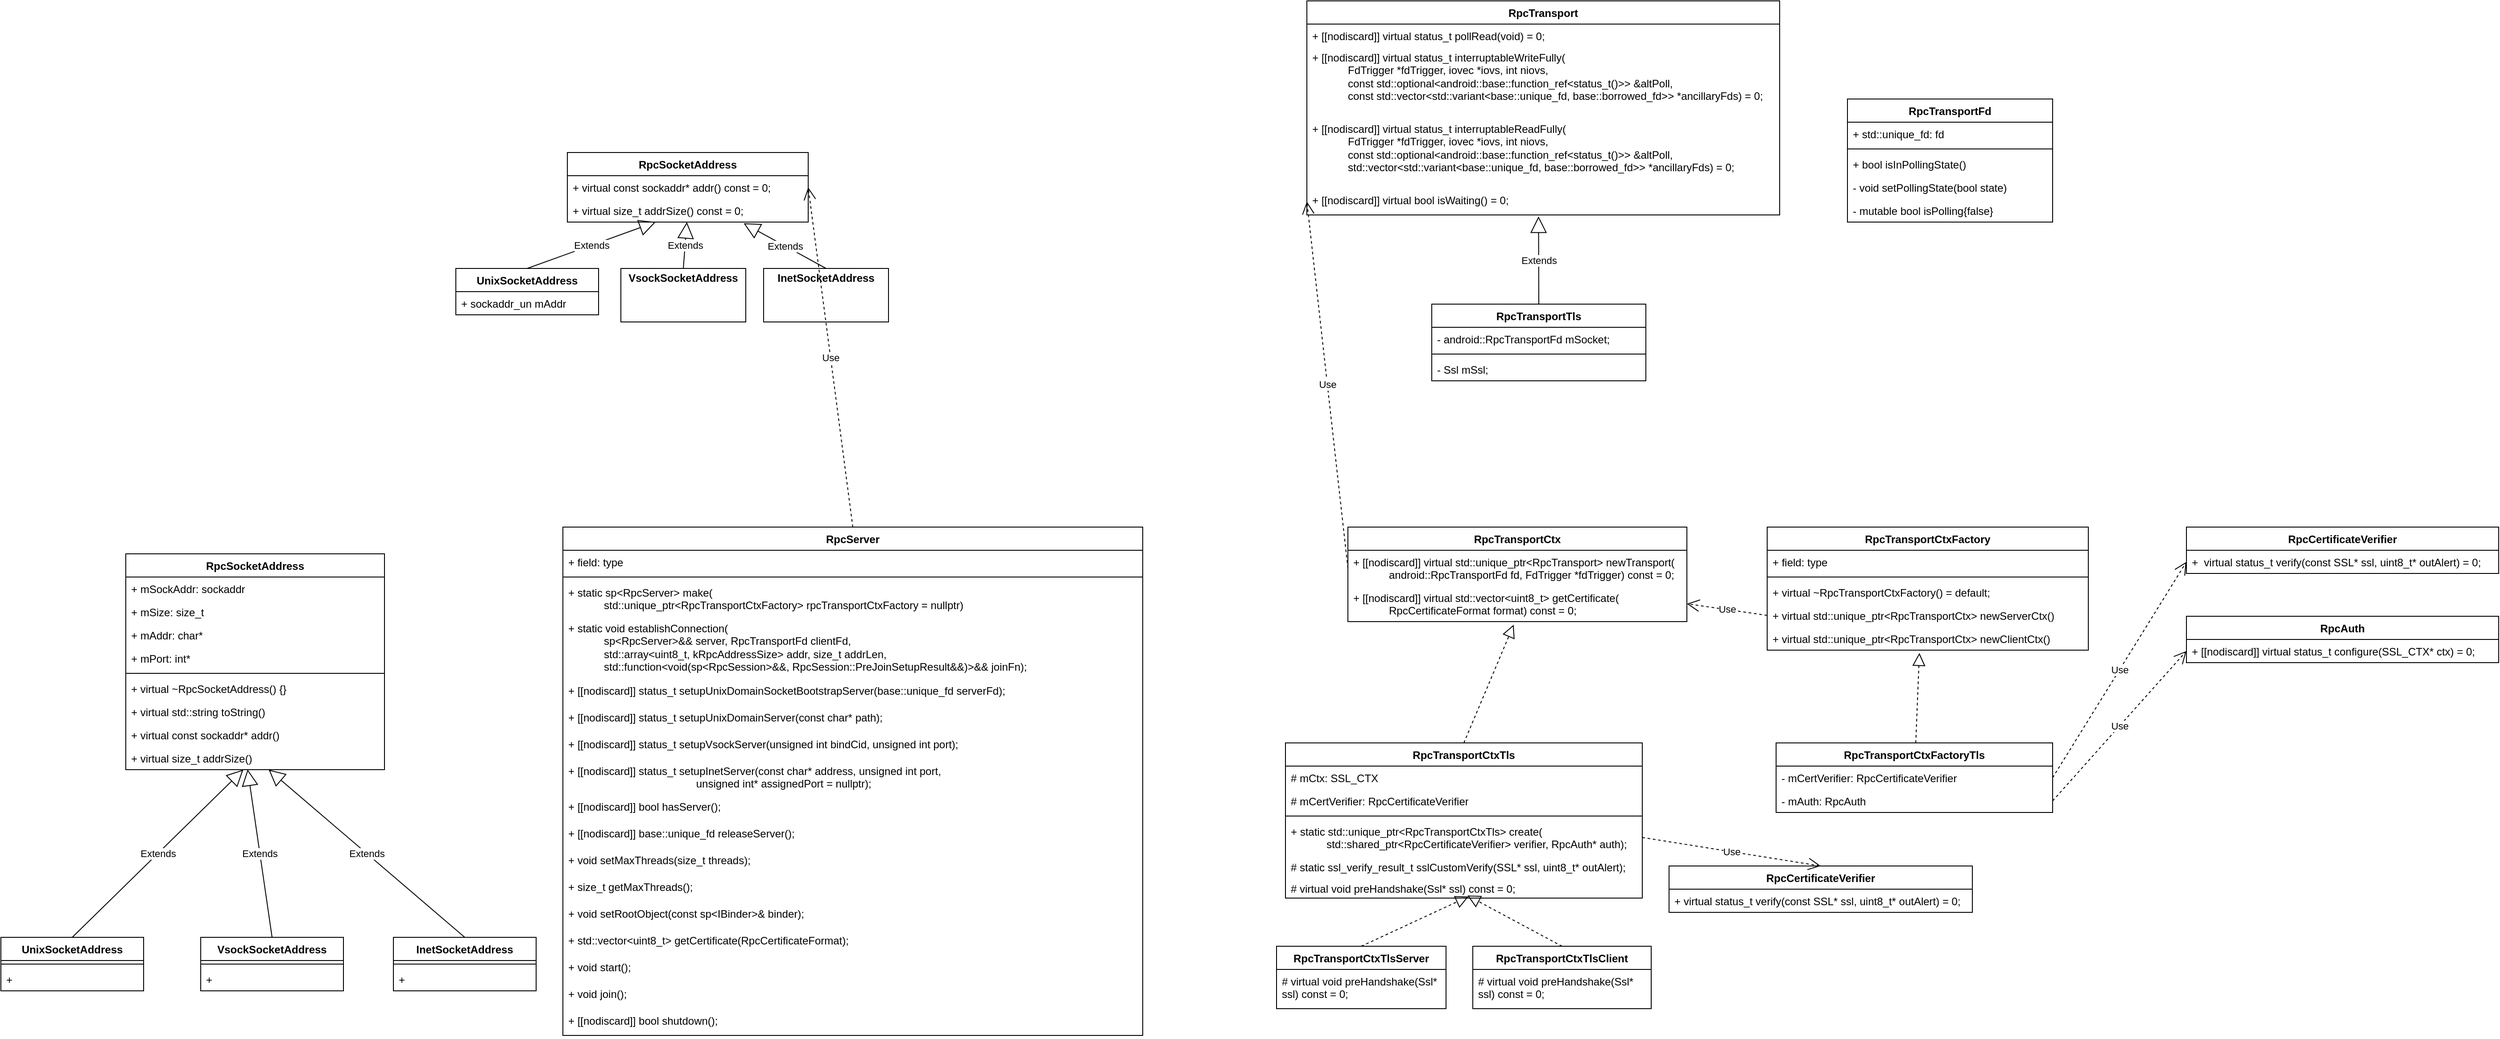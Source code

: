 <mxfile version="24.7.6">
  <diagram name="第 1 页" id="H_8We8UubYNgWz_qhoj8">
    <mxGraphModel dx="570" dy="1481" grid="1" gridSize="10" guides="1" tooltips="1" connect="1" arrows="1" fold="1" page="1" pageScale="1" pageWidth="827" pageHeight="1169" math="0" shadow="0">
      <root>
        <mxCell id="0" />
        <mxCell id="1" parent="0" />
        <mxCell id="p69GbGtiznkZSxi_15MH-1" value="&lt;b style=&quot;border-color: var(--border-color);&quot;&gt;RpcSocketAddress&lt;/b&gt;" style="swimlane;fontStyle=1;align=center;verticalAlign=top;childLayout=stackLayout;horizontal=1;startSize=26;horizontalStack=0;resizeParent=1;resizeParentMax=0;resizeLast=0;collapsible=1;marginBottom=0;whiteSpace=wrap;html=1;" parent="1" vertex="1">
          <mxGeometry x="330" y="120" width="290" height="242" as="geometry">
            <mxRectangle x="350" y="320" width="150" height="30" as="alternateBounds" />
          </mxGeometry>
        </mxCell>
        <mxCell id="p69GbGtiznkZSxi_15MH-27" value="&lt;div&gt;&lt;span style=&quot;background-color: initial;&quot;&gt;+ mSockAddr&lt;/span&gt;&lt;span style=&quot;background-color: initial;&quot;&gt;: sockaddr&lt;/span&gt;&lt;/div&gt;" style="text;strokeColor=none;fillColor=none;align=left;verticalAlign=top;spacingLeft=4;spacingRight=4;overflow=hidden;rotatable=0;points=[[0,0.5],[1,0.5]];portConstraint=eastwest;whiteSpace=wrap;html=1;" parent="p69GbGtiznkZSxi_15MH-1" vertex="1">
          <mxGeometry y="26" width="290" height="26" as="geometry" />
        </mxCell>
        <mxCell id="p69GbGtiznkZSxi_15MH-24" value="&lt;div&gt;&lt;span style=&quot;background-color: initial;&quot;&gt;+ mSize&lt;/span&gt;&lt;span style=&quot;background-color: initial;&quot;&gt;: size_t&lt;/span&gt;&lt;/div&gt;" style="text;strokeColor=none;fillColor=none;align=left;verticalAlign=top;spacingLeft=4;spacingRight=4;overflow=hidden;rotatable=0;points=[[0,0.5],[1,0.5]];portConstraint=eastwest;whiteSpace=wrap;html=1;" parent="p69GbGtiznkZSxi_15MH-1" vertex="1">
          <mxGeometry y="52" width="290" height="26" as="geometry" />
        </mxCell>
        <mxCell id="p69GbGtiznkZSxi_15MH-28" value="&lt;div&gt;&lt;span style=&quot;background-color: initial;&quot;&gt;+ mAddr&lt;/span&gt;&lt;span style=&quot;background-color: initial;&quot;&gt;: char*&lt;/span&gt;&lt;/div&gt;" style="text;strokeColor=none;fillColor=none;align=left;verticalAlign=top;spacingLeft=4;spacingRight=4;overflow=hidden;rotatable=0;points=[[0,0.5],[1,0.5]];portConstraint=eastwest;whiteSpace=wrap;html=1;" parent="p69GbGtiznkZSxi_15MH-1" vertex="1">
          <mxGeometry y="78" width="290" height="26" as="geometry" />
        </mxCell>
        <mxCell id="p69GbGtiznkZSxi_15MH-30" value="&lt;div&gt;&lt;span style=&quot;background-color: initial;&quot;&gt;+ mPort&lt;/span&gt;&lt;span style=&quot;background-color: initial;&quot;&gt;: int&lt;/span&gt;&lt;span style=&quot;background-color: initial;&quot;&gt;*&lt;/span&gt;&lt;/div&gt;" style="text;strokeColor=none;fillColor=none;align=left;verticalAlign=top;spacingLeft=4;spacingRight=4;overflow=hidden;rotatable=0;points=[[0,0.5],[1,0.5]];portConstraint=eastwest;whiteSpace=wrap;html=1;" parent="p69GbGtiznkZSxi_15MH-1" vertex="1">
          <mxGeometry y="104" width="290" height="26" as="geometry" />
        </mxCell>
        <mxCell id="p69GbGtiznkZSxi_15MH-3" value="" style="line;strokeWidth=1;fillColor=none;align=left;verticalAlign=middle;spacingTop=-1;spacingLeft=3;spacingRight=3;rotatable=0;labelPosition=right;points=[];portConstraint=eastwest;strokeColor=inherit;" parent="p69GbGtiznkZSxi_15MH-1" vertex="1">
          <mxGeometry y="130" width="290" height="8" as="geometry" />
        </mxCell>
        <mxCell id="p69GbGtiznkZSxi_15MH-4" value="+ virtual ~RpcSocketAddress() {}" style="text;strokeColor=none;fillColor=none;align=left;verticalAlign=top;spacingLeft=4;spacingRight=4;overflow=hidden;rotatable=0;points=[[0,0.5],[1,0.5]];portConstraint=eastwest;whiteSpace=wrap;html=1;" parent="p69GbGtiznkZSxi_15MH-1" vertex="1">
          <mxGeometry y="138" width="290" height="26" as="geometry" />
        </mxCell>
        <mxCell id="p69GbGtiznkZSxi_15MH-6" value="+&amp;nbsp;virtual std::string toString()" style="text;strokeColor=none;fillColor=none;align=left;verticalAlign=top;spacingLeft=4;spacingRight=4;overflow=hidden;rotatable=0;points=[[0,0.5],[1,0.5]];portConstraint=eastwest;whiteSpace=wrap;html=1;" parent="p69GbGtiznkZSxi_15MH-1" vertex="1">
          <mxGeometry y="164" width="290" height="26" as="geometry" />
        </mxCell>
        <mxCell id="p69GbGtiznkZSxi_15MH-7" value="+ virtual const sockaddr* addr()" style="text;strokeColor=none;fillColor=none;align=left;verticalAlign=top;spacingLeft=4;spacingRight=4;overflow=hidden;rotatable=0;points=[[0,0.5],[1,0.5]];portConstraint=eastwest;whiteSpace=wrap;html=1;" parent="p69GbGtiznkZSxi_15MH-1" vertex="1">
          <mxGeometry y="190" width="290" height="26" as="geometry" />
        </mxCell>
        <mxCell id="p69GbGtiznkZSxi_15MH-8" value="+ virtual size_t addrSize()" style="text;strokeColor=none;fillColor=none;align=left;verticalAlign=top;spacingLeft=4;spacingRight=4;overflow=hidden;rotatable=0;points=[[0,0.5],[1,0.5]];portConstraint=eastwest;whiteSpace=wrap;html=1;" parent="p69GbGtiznkZSxi_15MH-1" vertex="1">
          <mxGeometry y="216" width="290" height="26" as="geometry" />
        </mxCell>
        <mxCell id="p69GbGtiznkZSxi_15MH-9" value="UnixSocketAddress" style="swimlane;fontStyle=1;align=center;verticalAlign=top;childLayout=stackLayout;horizontal=1;startSize=26;horizontalStack=0;resizeParent=1;resizeParentMax=0;resizeLast=0;collapsible=1;marginBottom=0;whiteSpace=wrap;html=1;" parent="1" vertex="1">
          <mxGeometry x="190" y="550" width="160" height="60" as="geometry" />
        </mxCell>
        <mxCell id="p69GbGtiznkZSxi_15MH-11" value="" style="line;strokeWidth=1;fillColor=none;align=left;verticalAlign=middle;spacingTop=-1;spacingLeft=3;spacingRight=3;rotatable=0;labelPosition=right;points=[];portConstraint=eastwest;strokeColor=inherit;" parent="p69GbGtiznkZSxi_15MH-9" vertex="1">
          <mxGeometry y="26" width="160" height="8" as="geometry" />
        </mxCell>
        <mxCell id="p69GbGtiznkZSxi_15MH-12" value="+&amp;nbsp;" style="text;strokeColor=none;fillColor=none;align=left;verticalAlign=top;spacingLeft=4;spacingRight=4;overflow=hidden;rotatable=0;points=[[0,0.5],[1,0.5]];portConstraint=eastwest;whiteSpace=wrap;html=1;" parent="p69GbGtiznkZSxi_15MH-9" vertex="1">
          <mxGeometry y="34" width="160" height="26" as="geometry" />
        </mxCell>
        <mxCell id="p69GbGtiznkZSxi_15MH-13" value="Extends" style="endArrow=block;endSize=16;endFill=0;html=1;rounded=0;exitX=0.5;exitY=0;exitDx=0;exitDy=0;" parent="1" source="p69GbGtiznkZSxi_15MH-9" target="p69GbGtiznkZSxi_15MH-8" edge="1">
          <mxGeometry width="160" relative="1" as="geometry">
            <mxPoint x="430" y="500" as="sourcePoint" />
            <mxPoint x="420" y="400" as="targetPoint" />
          </mxGeometry>
        </mxCell>
        <mxCell id="p69GbGtiznkZSxi_15MH-14" value="VsockSocketAddress" style="swimlane;fontStyle=1;align=center;verticalAlign=top;childLayout=stackLayout;horizontal=1;startSize=26;horizontalStack=0;resizeParent=1;resizeParentMax=0;resizeLast=0;collapsible=1;marginBottom=0;whiteSpace=wrap;html=1;" parent="1" vertex="1">
          <mxGeometry x="414" y="550" width="160" height="60" as="geometry" />
        </mxCell>
        <mxCell id="p69GbGtiznkZSxi_15MH-15" value="" style="line;strokeWidth=1;fillColor=none;align=left;verticalAlign=middle;spacingTop=-1;spacingLeft=3;spacingRight=3;rotatable=0;labelPosition=right;points=[];portConstraint=eastwest;strokeColor=inherit;" parent="p69GbGtiznkZSxi_15MH-14" vertex="1">
          <mxGeometry y="26" width="160" height="8" as="geometry" />
        </mxCell>
        <mxCell id="p69GbGtiznkZSxi_15MH-16" value="+&amp;nbsp;" style="text;strokeColor=none;fillColor=none;align=left;verticalAlign=top;spacingLeft=4;spacingRight=4;overflow=hidden;rotatable=0;points=[[0,0.5],[1,0.5]];portConstraint=eastwest;whiteSpace=wrap;html=1;" parent="p69GbGtiznkZSxi_15MH-14" vertex="1">
          <mxGeometry y="34" width="160" height="26" as="geometry" />
        </mxCell>
        <mxCell id="p69GbGtiznkZSxi_15MH-17" value="&lt;div&gt;InetSocketAddress&lt;/div&gt;" style="swimlane;fontStyle=1;align=center;verticalAlign=top;childLayout=stackLayout;horizontal=1;startSize=26;horizontalStack=0;resizeParent=1;resizeParentMax=0;resizeLast=0;collapsible=1;marginBottom=0;whiteSpace=wrap;html=1;" parent="1" vertex="1">
          <mxGeometry x="630" y="550" width="160" height="60" as="geometry" />
        </mxCell>
        <mxCell id="p69GbGtiznkZSxi_15MH-18" value="" style="line;strokeWidth=1;fillColor=none;align=left;verticalAlign=middle;spacingTop=-1;spacingLeft=3;spacingRight=3;rotatable=0;labelPosition=right;points=[];portConstraint=eastwest;strokeColor=inherit;" parent="p69GbGtiznkZSxi_15MH-17" vertex="1">
          <mxGeometry y="26" width="160" height="8" as="geometry" />
        </mxCell>
        <mxCell id="p69GbGtiznkZSxi_15MH-19" value="+&amp;nbsp;" style="text;strokeColor=none;fillColor=none;align=left;verticalAlign=top;spacingLeft=4;spacingRight=4;overflow=hidden;rotatable=0;points=[[0,0.5],[1,0.5]];portConstraint=eastwest;whiteSpace=wrap;html=1;" parent="p69GbGtiznkZSxi_15MH-17" vertex="1">
          <mxGeometry y="34" width="160" height="26" as="geometry" />
        </mxCell>
        <mxCell id="p69GbGtiznkZSxi_15MH-20" value="Extends" style="endArrow=block;endSize=16;endFill=0;html=1;rounded=0;exitX=0.5;exitY=0;exitDx=0;exitDy=0;" parent="1" source="p69GbGtiznkZSxi_15MH-17" target="p69GbGtiznkZSxi_15MH-8" edge="1">
          <mxGeometry width="160" relative="1" as="geometry">
            <mxPoint x="280" y="560" as="sourcePoint" />
            <mxPoint x="490" y="430" as="targetPoint" />
          </mxGeometry>
        </mxCell>
        <mxCell id="p69GbGtiznkZSxi_15MH-21" value="Extends" style="endArrow=block;endSize=16;endFill=0;html=1;rounded=0;exitX=0.5;exitY=0;exitDx=0;exitDy=0;entryX=0.471;entryY=0.991;entryDx=0;entryDy=0;entryPerimeter=0;" parent="1" source="p69GbGtiznkZSxi_15MH-14" target="p69GbGtiznkZSxi_15MH-8" edge="1">
          <mxGeometry width="160" relative="1" as="geometry">
            <mxPoint x="290" y="570" as="sourcePoint" />
            <mxPoint x="480" y="450" as="targetPoint" />
          </mxGeometry>
        </mxCell>
        <mxCell id="p69GbGtiznkZSxi_15MH-32" value="RpcServer" style="swimlane;fontStyle=1;align=center;verticalAlign=top;childLayout=stackLayout;horizontal=1;startSize=26;horizontalStack=0;resizeParent=1;resizeParentMax=0;resizeLast=0;collapsible=1;marginBottom=0;whiteSpace=wrap;html=1;" parent="1" vertex="1">
          <mxGeometry x="820" y="90" width="650" height="570" as="geometry" />
        </mxCell>
        <mxCell id="p69GbGtiznkZSxi_15MH-33" value="+ field: type" style="text;strokeColor=none;fillColor=none;align=left;verticalAlign=top;spacingLeft=4;spacingRight=4;overflow=hidden;rotatable=0;points=[[0,0.5],[1,0.5]];portConstraint=eastwest;whiteSpace=wrap;html=1;" parent="p69GbGtiznkZSxi_15MH-32" vertex="1">
          <mxGeometry y="26" width="650" height="26" as="geometry" />
        </mxCell>
        <mxCell id="p69GbGtiznkZSxi_15MH-34" value="" style="line;strokeWidth=1;fillColor=none;align=left;verticalAlign=middle;spacingTop=-1;spacingLeft=3;spacingRight=3;rotatable=0;labelPosition=right;points=[];portConstraint=eastwest;strokeColor=inherit;" parent="p69GbGtiznkZSxi_15MH-32" vertex="1">
          <mxGeometry y="52" width="650" height="8" as="geometry" />
        </mxCell>
        <mxCell id="p69GbGtiznkZSxi_15MH-35" value="+&amp;nbsp;&lt;span style=&quot;background-color: initial;&quot;&gt;static sp&amp;lt;RpcServer&amp;gt; make(&lt;/span&gt;&lt;div&gt;&amp;nbsp; &amp;nbsp; &amp;nbsp; &amp;nbsp; &amp;nbsp; &amp;nbsp; std::unique_ptr&amp;lt;RpcTransportCtxFactory&amp;gt; rpcTransportCtxFactory = nullptr)&lt;/div&gt;" style="text;strokeColor=none;fillColor=none;align=left;verticalAlign=top;spacingLeft=4;spacingRight=4;overflow=hidden;rotatable=0;points=[[0,0.5],[1,0.5]];portConstraint=eastwest;whiteSpace=wrap;html=1;" parent="p69GbGtiznkZSxi_15MH-32" vertex="1">
          <mxGeometry y="60" width="650" height="40" as="geometry" />
        </mxCell>
        <mxCell id="p69GbGtiznkZSxi_15MH-36" value="+&amp;nbsp;&lt;span style=&quot;background-color: initial;&quot;&gt;static void establishConnection(&lt;/span&gt;&lt;div&gt;&amp;nbsp; &amp;nbsp; &amp;nbsp; &amp;nbsp; &amp;nbsp; &amp;nbsp; sp&amp;lt;RpcServer&amp;gt;&amp;amp;&amp;amp; server, RpcTransportFd clientFd,&lt;/div&gt;&lt;div&gt;&amp;nbsp; &amp;nbsp; &amp;nbsp; &amp;nbsp; &amp;nbsp; &amp;nbsp; std::array&amp;lt;uint8_t, kRpcAddressSize&amp;gt; addr, size_t addrLen,&lt;/div&gt;&lt;div&gt;&amp;nbsp; &amp;nbsp; &amp;nbsp; &amp;nbsp; &amp;nbsp; &amp;nbsp; std::function&amp;lt;void(sp&amp;lt;RpcSession&amp;gt;&amp;amp;&amp;amp;, RpcSession::PreJoinSetupResult&amp;amp;&amp;amp;)&amp;gt;&amp;amp;&amp;amp; joinFn);&lt;/div&gt;" style="text;strokeColor=none;fillColor=none;align=left;verticalAlign=top;spacingLeft=4;spacingRight=4;overflow=hidden;rotatable=0;points=[[0,0.5],[1,0.5]];portConstraint=eastwest;whiteSpace=wrap;html=1;" parent="p69GbGtiznkZSxi_15MH-32" vertex="1">
          <mxGeometry y="100" width="650" height="70" as="geometry" />
        </mxCell>
        <mxCell id="DIT8Or7SR0M83sle03Dc-7" value="+&amp;nbsp;[[nodiscard]] status_t setupUnixDomainSocketBootstrapServer(base::unique_fd serverFd);" style="text;strokeColor=none;fillColor=none;align=left;verticalAlign=top;spacingLeft=4;spacingRight=4;overflow=hidden;rotatable=0;points=[[0,0.5],[1,0.5]];portConstraint=eastwest;whiteSpace=wrap;html=1;" parent="p69GbGtiznkZSxi_15MH-32" vertex="1">
          <mxGeometry y="170" width="650" height="30" as="geometry" />
        </mxCell>
        <mxCell id="DIT8Or7SR0M83sle03Dc-8" value="+&amp;nbsp;[[nodiscard]] status_t setupUnixDomainServer(const char* path);" style="text;strokeColor=none;fillColor=none;align=left;verticalAlign=top;spacingLeft=4;spacingRight=4;overflow=hidden;rotatable=0;points=[[0,0.5],[1,0.5]];portConstraint=eastwest;whiteSpace=wrap;html=1;" parent="p69GbGtiznkZSxi_15MH-32" vertex="1">
          <mxGeometry y="200" width="650" height="30" as="geometry" />
        </mxCell>
        <mxCell id="DIT8Or7SR0M83sle03Dc-9" value="+&amp;nbsp;[[nodiscard]] status_t setupVsockServer(unsigned int bindCid, unsigned int port);" style="text;strokeColor=none;fillColor=none;align=left;verticalAlign=top;spacingLeft=4;spacingRight=4;overflow=hidden;rotatable=0;points=[[0,0.5],[1,0.5]];portConstraint=eastwest;whiteSpace=wrap;html=1;" parent="p69GbGtiznkZSxi_15MH-32" vertex="1">
          <mxGeometry y="230" width="650" height="30" as="geometry" />
        </mxCell>
        <mxCell id="DIT8Or7SR0M83sle03Dc-10" value="+&amp;nbsp;&lt;span style=&quot;background-color: initial;&quot;&gt;[[nodiscard]] status_t setupInetServer(const char* address, unsigned int port,&lt;/span&gt;&lt;div&gt;&amp;nbsp; &amp;nbsp; &amp;nbsp; &amp;nbsp; &amp;nbsp; &amp;nbsp; &amp;nbsp; &amp;nbsp; &amp;nbsp; &amp;nbsp; &amp;nbsp; &amp;nbsp; &amp;nbsp; &amp;nbsp; &amp;nbsp; &amp;nbsp; &amp;nbsp; &amp;nbsp; &amp;nbsp; &amp;nbsp; &amp;nbsp; &amp;nbsp;unsigned int* assignedPort = nullptr);&lt;/div&gt;" style="text;strokeColor=none;fillColor=none;align=left;verticalAlign=top;spacingLeft=4;spacingRight=4;overflow=hidden;rotatable=0;points=[[0,0.5],[1,0.5]];portConstraint=eastwest;whiteSpace=wrap;html=1;" parent="p69GbGtiznkZSxi_15MH-32" vertex="1">
          <mxGeometry y="260" width="650" height="40" as="geometry" />
        </mxCell>
        <mxCell id="DIT8Or7SR0M83sle03Dc-11" value="+&amp;nbsp;[[nodiscard]] bool hasServer();" style="text;strokeColor=none;fillColor=none;align=left;verticalAlign=top;spacingLeft=4;spacingRight=4;overflow=hidden;rotatable=0;points=[[0,0.5],[1,0.5]];portConstraint=eastwest;whiteSpace=wrap;html=1;" parent="p69GbGtiznkZSxi_15MH-32" vertex="1">
          <mxGeometry y="300" width="650" height="30" as="geometry" />
        </mxCell>
        <mxCell id="DIT8Or7SR0M83sle03Dc-12" value="+&amp;nbsp;[[nodiscard]] base::unique_fd releaseServer();" style="text;strokeColor=none;fillColor=none;align=left;verticalAlign=top;spacingLeft=4;spacingRight=4;overflow=hidden;rotatable=0;points=[[0,0.5],[1,0.5]];portConstraint=eastwest;whiteSpace=wrap;html=1;" parent="p69GbGtiznkZSxi_15MH-32" vertex="1">
          <mxGeometry y="330" width="650" height="30" as="geometry" />
        </mxCell>
        <mxCell id="DIT8Or7SR0M83sle03Dc-13" value="+&amp;nbsp;void setMaxThreads(size_t threads);" style="text;strokeColor=none;fillColor=none;align=left;verticalAlign=top;spacingLeft=4;spacingRight=4;overflow=hidden;rotatable=0;points=[[0,0.5],[1,0.5]];portConstraint=eastwest;whiteSpace=wrap;html=1;" parent="p69GbGtiznkZSxi_15MH-32" vertex="1">
          <mxGeometry y="360" width="650" height="30" as="geometry" />
        </mxCell>
        <mxCell id="DIT8Or7SR0M83sle03Dc-14" value="+&amp;nbsp;size_t getMaxThreads();" style="text;strokeColor=none;fillColor=none;align=left;verticalAlign=top;spacingLeft=4;spacingRight=4;overflow=hidden;rotatable=0;points=[[0,0.5],[1,0.5]];portConstraint=eastwest;whiteSpace=wrap;html=1;" parent="p69GbGtiznkZSxi_15MH-32" vertex="1">
          <mxGeometry y="390" width="650" height="30" as="geometry" />
        </mxCell>
        <mxCell id="DIT8Or7SR0M83sle03Dc-15" value="+&amp;nbsp;void setRootObject(const sp&amp;lt;IBinder&amp;gt;&amp;amp; binder);" style="text;strokeColor=none;fillColor=none;align=left;verticalAlign=top;spacingLeft=4;spacingRight=4;overflow=hidden;rotatable=0;points=[[0,0.5],[1,0.5]];portConstraint=eastwest;whiteSpace=wrap;html=1;" parent="p69GbGtiznkZSxi_15MH-32" vertex="1">
          <mxGeometry y="420" width="650" height="30" as="geometry" />
        </mxCell>
        <mxCell id="DIT8Or7SR0M83sle03Dc-16" value="+&amp;nbsp;std::vector&amp;lt;uint8_t&amp;gt; getCertificate(RpcCertificateFormat);" style="text;strokeColor=none;fillColor=none;align=left;verticalAlign=top;spacingLeft=4;spacingRight=4;overflow=hidden;rotatable=0;points=[[0,0.5],[1,0.5]];portConstraint=eastwest;whiteSpace=wrap;html=1;" parent="p69GbGtiznkZSxi_15MH-32" vertex="1">
          <mxGeometry y="450" width="650" height="30" as="geometry" />
        </mxCell>
        <mxCell id="DIT8Or7SR0M83sle03Dc-17" value="+&amp;nbsp;void start();" style="text;strokeColor=none;fillColor=none;align=left;verticalAlign=top;spacingLeft=4;spacingRight=4;overflow=hidden;rotatable=0;points=[[0,0.5],[1,0.5]];portConstraint=eastwest;whiteSpace=wrap;html=1;" parent="p69GbGtiznkZSxi_15MH-32" vertex="1">
          <mxGeometry y="480" width="650" height="30" as="geometry" />
        </mxCell>
        <mxCell id="DIT8Or7SR0M83sle03Dc-18" value="+&amp;nbsp;void join();" style="text;strokeColor=none;fillColor=none;align=left;verticalAlign=top;spacingLeft=4;spacingRight=4;overflow=hidden;rotatable=0;points=[[0,0.5],[1,0.5]];portConstraint=eastwest;whiteSpace=wrap;html=1;" parent="p69GbGtiznkZSxi_15MH-32" vertex="1">
          <mxGeometry y="510" width="650" height="30" as="geometry" />
        </mxCell>
        <mxCell id="DIT8Or7SR0M83sle03Dc-19" value="+&amp;nbsp;[[nodiscard]] bool shutdown();" style="text;strokeColor=none;fillColor=none;align=left;verticalAlign=top;spacingLeft=4;spacingRight=4;overflow=hidden;rotatable=0;points=[[0,0.5],[1,0.5]];portConstraint=eastwest;whiteSpace=wrap;html=1;" parent="p69GbGtiznkZSxi_15MH-32" vertex="1">
          <mxGeometry y="540" width="650" height="30" as="geometry" />
        </mxCell>
        <mxCell id="DIT8Or7SR0M83sle03Dc-1" value="RpcTransportCtxFactory" style="swimlane;fontStyle=1;align=center;verticalAlign=top;childLayout=stackLayout;horizontal=1;startSize=26;horizontalStack=0;resizeParent=1;resizeParentMax=0;resizeLast=0;collapsible=1;marginBottom=0;whiteSpace=wrap;html=1;" parent="1" vertex="1">
          <mxGeometry x="2170" y="90" width="360" height="138" as="geometry" />
        </mxCell>
        <mxCell id="DIT8Or7SR0M83sle03Dc-2" value="+ field: type" style="text;strokeColor=none;fillColor=none;align=left;verticalAlign=top;spacingLeft=4;spacingRight=4;overflow=hidden;rotatable=0;points=[[0,0.5],[1,0.5]];portConstraint=eastwest;whiteSpace=wrap;html=1;" parent="DIT8Or7SR0M83sle03Dc-1" vertex="1">
          <mxGeometry y="26" width="360" height="26" as="geometry" />
        </mxCell>
        <mxCell id="DIT8Or7SR0M83sle03Dc-3" value="" style="line;strokeWidth=1;fillColor=none;align=left;verticalAlign=middle;spacingTop=-1;spacingLeft=3;spacingRight=3;rotatable=0;labelPosition=right;points=[];portConstraint=eastwest;strokeColor=inherit;" parent="DIT8Or7SR0M83sle03Dc-1" vertex="1">
          <mxGeometry y="52" width="360" height="8" as="geometry" />
        </mxCell>
        <mxCell id="DIT8Or7SR0M83sle03Dc-4" value="+ virtual ~RpcTransportCtxFactory() = default;" style="text;strokeColor=none;fillColor=none;align=left;verticalAlign=top;spacingLeft=4;spacingRight=4;overflow=hidden;rotatable=0;points=[[0,0.5],[1,0.5]];portConstraint=eastwest;whiteSpace=wrap;html=1;" parent="DIT8Or7SR0M83sle03Dc-1" vertex="1">
          <mxGeometry y="60" width="360" height="26" as="geometry" />
        </mxCell>
        <mxCell id="DIT8Or7SR0M83sle03Dc-5" value="+ virtual std::unique_ptr&amp;lt;RpcTransportCtx&amp;gt; newServerCtx()" style="text;strokeColor=none;fillColor=none;align=left;verticalAlign=top;spacingLeft=4;spacingRight=4;overflow=hidden;rotatable=0;points=[[0,0.5],[1,0.5]];portConstraint=eastwest;whiteSpace=wrap;html=1;" parent="DIT8Or7SR0M83sle03Dc-1" vertex="1">
          <mxGeometry y="86" width="360" height="26" as="geometry" />
        </mxCell>
        <mxCell id="DIT8Or7SR0M83sle03Dc-6" value="+ virtual std::unique_ptr&amp;lt;RpcTransportCtx&amp;gt; newClientCtx()" style="text;strokeColor=none;fillColor=none;align=left;verticalAlign=top;spacingLeft=4;spacingRight=4;overflow=hidden;rotatable=0;points=[[0,0.5],[1,0.5]];portConstraint=eastwest;whiteSpace=wrap;html=1;" parent="DIT8Or7SR0M83sle03Dc-1" vertex="1">
          <mxGeometry y="112" width="360" height="26" as="geometry" />
        </mxCell>
        <mxCell id="Xz2xReRFm8YaMoCnnHiE-1" value="RpcTransportCtxFactoryTls" style="swimlane;fontStyle=1;align=center;verticalAlign=top;childLayout=stackLayout;horizontal=1;startSize=26;horizontalStack=0;resizeParent=1;resizeParentMax=0;resizeLast=0;collapsible=1;marginBottom=0;whiteSpace=wrap;html=1;" vertex="1" parent="1">
          <mxGeometry x="2180" y="332" width="310" height="78" as="geometry" />
        </mxCell>
        <mxCell id="Xz2xReRFm8YaMoCnnHiE-2" value="- mCertVerifier:&amp;nbsp;RpcCertificateVerifier" style="text;strokeColor=none;fillColor=none;align=left;verticalAlign=top;spacingLeft=4;spacingRight=4;overflow=hidden;rotatable=0;points=[[0,0.5],[1,0.5]];portConstraint=eastwest;whiteSpace=wrap;html=1;" vertex="1" parent="Xz2xReRFm8YaMoCnnHiE-1">
          <mxGeometry y="26" width="310" height="26" as="geometry" />
        </mxCell>
        <mxCell id="Xz2xReRFm8YaMoCnnHiE-13" value="- mAuth:&amp;nbsp;RpcAuth" style="text;strokeColor=none;fillColor=none;align=left;verticalAlign=top;spacingLeft=4;spacingRight=4;overflow=hidden;rotatable=0;points=[[0,0.5],[1,0.5]];portConstraint=eastwest;whiteSpace=wrap;html=1;" vertex="1" parent="Xz2xReRFm8YaMoCnnHiE-1">
          <mxGeometry y="52" width="310" height="26" as="geometry" />
        </mxCell>
        <mxCell id="Xz2xReRFm8YaMoCnnHiE-5" value="" style="endArrow=block;dashed=1;endFill=0;endSize=12;html=1;rounded=0;entryX=0.474;entryY=1.121;entryDx=0;entryDy=0;entryPerimeter=0;" edge="1" parent="1" source="Xz2xReRFm8YaMoCnnHiE-1" target="DIT8Or7SR0M83sle03Dc-6">
          <mxGeometry width="160" relative="1" as="geometry">
            <mxPoint x="2320" y="340" as="sourcePoint" />
            <mxPoint x="2390" y="250" as="targetPoint" />
          </mxGeometry>
        </mxCell>
        <mxCell id="Xz2xReRFm8YaMoCnnHiE-6" value="RpcCertificateVerifier" style="swimlane;fontStyle=1;align=center;verticalAlign=top;childLayout=stackLayout;horizontal=1;startSize=26;horizontalStack=0;resizeParent=1;resizeParentMax=0;resizeLast=0;collapsible=1;marginBottom=0;whiteSpace=wrap;html=1;" vertex="1" parent="1">
          <mxGeometry x="2640" y="90" width="350" height="52" as="geometry" />
        </mxCell>
        <mxCell id="Xz2xReRFm8YaMoCnnHiE-9" value="+ &amp;nbsp;virtual status_t verify(const SSL* ssl, uint8_t* outAlert) = 0;" style="text;strokeColor=none;fillColor=none;align=left;verticalAlign=top;spacingLeft=4;spacingRight=4;overflow=hidden;rotatable=0;points=[[0,0.5],[1,0.5]];portConstraint=eastwest;whiteSpace=wrap;html=1;" vertex="1" parent="Xz2xReRFm8YaMoCnnHiE-6">
          <mxGeometry y="26" width="350" height="26" as="geometry" />
        </mxCell>
        <mxCell id="Xz2xReRFm8YaMoCnnHiE-10" value="RpcAuth" style="swimlane;fontStyle=1;align=center;verticalAlign=top;childLayout=stackLayout;horizontal=1;startSize=26;horizontalStack=0;resizeParent=1;resizeParentMax=0;resizeLast=0;collapsible=1;marginBottom=0;whiteSpace=wrap;html=1;" vertex="1" parent="1">
          <mxGeometry x="2640" y="190" width="350" height="52" as="geometry" />
        </mxCell>
        <mxCell id="Xz2xReRFm8YaMoCnnHiE-11" value="+ [[nodiscard]] virtual status_t configure(SSL_CTX* ctx) = 0;" style="text;strokeColor=none;fillColor=none;align=left;verticalAlign=top;spacingLeft=4;spacingRight=4;overflow=hidden;rotatable=0;points=[[0,0.5],[1,0.5]];portConstraint=eastwest;whiteSpace=wrap;html=1;" vertex="1" parent="Xz2xReRFm8YaMoCnnHiE-10">
          <mxGeometry y="26" width="350" height="26" as="geometry" />
        </mxCell>
        <mxCell id="Xz2xReRFm8YaMoCnnHiE-18" value="Use" style="endArrow=open;endSize=12;dashed=1;html=1;rounded=0;exitX=1;exitY=0.5;exitDx=0;exitDy=0;entryX=0;entryY=0.5;entryDx=0;entryDy=0;" edge="1" parent="1" source="Xz2xReRFm8YaMoCnnHiE-2" target="Xz2xReRFm8YaMoCnnHiE-9">
          <mxGeometry width="160" relative="1" as="geometry">
            <mxPoint x="2480" y="250" as="sourcePoint" />
            <mxPoint x="2640" y="250" as="targetPoint" />
          </mxGeometry>
        </mxCell>
        <mxCell id="Xz2xReRFm8YaMoCnnHiE-19" value="Use" style="endArrow=open;endSize=12;dashed=1;html=1;rounded=0;exitX=1;exitY=0.5;exitDx=0;exitDy=0;entryX=0;entryY=0.5;entryDx=0;entryDy=0;" edge="1" parent="1" source="Xz2xReRFm8YaMoCnnHiE-13" target="Xz2xReRFm8YaMoCnnHiE-11">
          <mxGeometry width="160" relative="1" as="geometry">
            <mxPoint x="2500" y="381" as="sourcePoint" />
            <mxPoint x="2650" y="139" as="targetPoint" />
          </mxGeometry>
        </mxCell>
        <mxCell id="Xz2xReRFm8YaMoCnnHiE-20" value="RpcTransportCtx" style="swimlane;fontStyle=1;align=center;verticalAlign=top;childLayout=stackLayout;horizontal=1;startSize=26;horizontalStack=0;resizeParent=1;resizeParentMax=0;resizeLast=0;collapsible=1;marginBottom=0;whiteSpace=wrap;html=1;" vertex="1" parent="1">
          <mxGeometry x="1700" y="90" width="380" height="106" as="geometry" />
        </mxCell>
        <mxCell id="Xz2xReRFm8YaMoCnnHiE-23" value="+&amp;nbsp;&lt;span style=&quot;background-color: initial;&quot;&gt;[[nodiscard]] virtual std::unique_ptr&amp;lt;RpcTransport&amp;gt; newTransport(&lt;/span&gt;&lt;div&gt;&amp;nbsp; &amp;nbsp; &amp;nbsp; &amp;nbsp; &amp;nbsp; &amp;nbsp; android::RpcTransportFd fd, FdTrigger *fdTrigger) const = 0;&lt;/div&gt;" style="text;strokeColor=none;fillColor=none;align=left;verticalAlign=top;spacingLeft=4;spacingRight=4;overflow=hidden;rotatable=0;points=[[0,0.5],[1,0.5]];portConstraint=eastwest;whiteSpace=wrap;html=1;" vertex="1" parent="Xz2xReRFm8YaMoCnnHiE-20">
          <mxGeometry y="26" width="380" height="40" as="geometry" />
        </mxCell>
        <mxCell id="Xz2xReRFm8YaMoCnnHiE-24" value="+&amp;nbsp;&lt;span style=&quot;background-color: initial;&quot;&gt;[[nodiscard]] virtual std::vector&amp;lt;uint8_t&amp;gt; getCertificate(&lt;/span&gt;&lt;div&gt;&amp;nbsp; &amp;nbsp; &amp;nbsp; &amp;nbsp; &amp;nbsp; &amp;nbsp; RpcCertificateFormat format) const = 0;&lt;/div&gt;" style="text;strokeColor=none;fillColor=none;align=left;verticalAlign=top;spacingLeft=4;spacingRight=4;overflow=hidden;rotatable=0;points=[[0,0.5],[1,0.5]];portConstraint=eastwest;whiteSpace=wrap;html=1;" vertex="1" parent="Xz2xReRFm8YaMoCnnHiE-20">
          <mxGeometry y="66" width="380" height="40" as="geometry" />
        </mxCell>
        <mxCell id="Xz2xReRFm8YaMoCnnHiE-25" value="Use" style="endArrow=open;endSize=12;dashed=1;html=1;rounded=0;exitX=0;exitY=0.5;exitDx=0;exitDy=0;entryX=1;entryY=0.5;entryDx=0;entryDy=0;" edge="1" parent="1" source="DIT8Or7SR0M83sle03Dc-5" target="Xz2xReRFm8YaMoCnnHiE-24">
          <mxGeometry width="160" relative="1" as="geometry">
            <mxPoint x="2020" y="280" as="sourcePoint" />
            <mxPoint x="2180" y="280" as="targetPoint" />
          </mxGeometry>
        </mxCell>
        <mxCell id="Xz2xReRFm8YaMoCnnHiE-26" value="RpcTransportCtxTls" style="swimlane;fontStyle=1;align=center;verticalAlign=top;childLayout=stackLayout;horizontal=1;startSize=26;horizontalStack=0;resizeParent=1;resizeParentMax=0;resizeLast=0;collapsible=1;marginBottom=0;whiteSpace=wrap;html=1;" vertex="1" parent="1">
          <mxGeometry x="1630" y="332" width="400" height="174" as="geometry" />
        </mxCell>
        <mxCell id="Xz2xReRFm8YaMoCnnHiE-27" value="# mCtx: SSL_CTX" style="text;strokeColor=none;fillColor=none;align=left;verticalAlign=top;spacingLeft=4;spacingRight=4;overflow=hidden;rotatable=0;points=[[0,0.5],[1,0.5]];portConstraint=eastwest;whiteSpace=wrap;html=1;" vertex="1" parent="Xz2xReRFm8YaMoCnnHiE-26">
          <mxGeometry y="26" width="400" height="26" as="geometry" />
        </mxCell>
        <mxCell id="Xz2xReRFm8YaMoCnnHiE-31" value="# mCertVerifier: RpcCertificateVerifier" style="text;strokeColor=none;fillColor=none;align=left;verticalAlign=top;spacingLeft=4;spacingRight=4;overflow=hidden;rotatable=0;points=[[0,0.5],[1,0.5]];portConstraint=eastwest;whiteSpace=wrap;html=1;" vertex="1" parent="Xz2xReRFm8YaMoCnnHiE-26">
          <mxGeometry y="52" width="400" height="26" as="geometry" />
        </mxCell>
        <mxCell id="Xz2xReRFm8YaMoCnnHiE-28" value="" style="line;strokeWidth=1;fillColor=none;align=left;verticalAlign=middle;spacingTop=-1;spacingLeft=3;spacingRight=3;rotatable=0;labelPosition=right;points=[];portConstraint=eastwest;strokeColor=inherit;" vertex="1" parent="Xz2xReRFm8YaMoCnnHiE-26">
          <mxGeometry y="78" width="400" height="8" as="geometry" />
        </mxCell>
        <mxCell id="Xz2xReRFm8YaMoCnnHiE-29" value="+&amp;nbsp;&lt;span style=&quot;background-color: initial;&quot;&gt;static std::unique_ptr&amp;lt;RpcTransportCtxTls&amp;gt; create(&lt;/span&gt;&lt;div&gt;&amp;nbsp; &amp;nbsp; &amp;nbsp; &amp;nbsp; &amp;nbsp; &amp;nbsp; std::shared_ptr&amp;lt;RpcCertificateVerifier&amp;gt; verifier, RpcAuth* auth);&lt;/div&gt;" style="text;strokeColor=none;fillColor=none;align=left;verticalAlign=top;spacingLeft=4;spacingRight=4;overflow=hidden;rotatable=0;points=[[0,0.5],[1,0.5]];portConstraint=eastwest;whiteSpace=wrap;html=1;" vertex="1" parent="Xz2xReRFm8YaMoCnnHiE-26">
          <mxGeometry y="86" width="400" height="40" as="geometry" />
        </mxCell>
        <mxCell id="Xz2xReRFm8YaMoCnnHiE-37" value="#&amp;nbsp;static ssl_verify_result_t sslCustomVerify(SSL* ssl, uint8_t* outAlert);" style="text;strokeColor=none;fillColor=none;align=left;verticalAlign=top;spacingLeft=4;spacingRight=4;overflow=hidden;rotatable=0;points=[[0,0.5],[1,0.5]];portConstraint=eastwest;whiteSpace=wrap;html=1;" vertex="1" parent="Xz2xReRFm8YaMoCnnHiE-26">
          <mxGeometry y="126" width="400" height="24" as="geometry" />
        </mxCell>
        <mxCell id="Xz2xReRFm8YaMoCnnHiE-39" value="#&amp;nbsp;virtual void preHandshake(Ssl* ssl) const = 0;" style="text;strokeColor=none;fillColor=none;align=left;verticalAlign=top;spacingLeft=4;spacingRight=4;overflow=hidden;rotatable=0;points=[[0,0.5],[1,0.5]];portConstraint=eastwest;whiteSpace=wrap;html=1;" vertex="1" parent="Xz2xReRFm8YaMoCnnHiE-26">
          <mxGeometry y="150" width="400" height="24" as="geometry" />
        </mxCell>
        <mxCell id="Xz2xReRFm8YaMoCnnHiE-30" value="" style="endArrow=block;dashed=1;endFill=0;endSize=12;html=1;rounded=0;entryX=0.489;entryY=1.088;entryDx=0;entryDy=0;entryPerimeter=0;exitX=0.5;exitY=0;exitDx=0;exitDy=0;" edge="1" parent="1" source="Xz2xReRFm8YaMoCnnHiE-26" target="Xz2xReRFm8YaMoCnnHiE-24">
          <mxGeometry width="160" relative="1" as="geometry">
            <mxPoint x="2347" y="342" as="sourcePoint" />
            <mxPoint x="2351" y="241" as="targetPoint" />
          </mxGeometry>
        </mxCell>
        <mxCell id="Xz2xReRFm8YaMoCnnHiE-32" value="RpcCertificateVerifier" style="swimlane;fontStyle=1;align=center;verticalAlign=top;childLayout=stackLayout;horizontal=1;startSize=26;horizontalStack=0;resizeParent=1;resizeParentMax=0;resizeLast=0;collapsible=1;marginBottom=0;whiteSpace=wrap;html=1;" vertex="1" parent="1">
          <mxGeometry x="2060" y="470" width="340" height="52" as="geometry" />
        </mxCell>
        <mxCell id="Xz2xReRFm8YaMoCnnHiE-35" value="+&amp;nbsp;virtual status_t verify(const SSL* ssl, uint8_t* outAlert) = 0;" style="text;strokeColor=none;fillColor=none;align=left;verticalAlign=top;spacingLeft=4;spacingRight=4;overflow=hidden;rotatable=0;points=[[0,0.5],[1,0.5]];portConstraint=eastwest;whiteSpace=wrap;html=1;" vertex="1" parent="Xz2xReRFm8YaMoCnnHiE-32">
          <mxGeometry y="26" width="340" height="26" as="geometry" />
        </mxCell>
        <mxCell id="Xz2xReRFm8YaMoCnnHiE-36" value="Use" style="endArrow=open;endSize=12;dashed=1;html=1;rounded=0;exitX=1;exitY=0.5;exitDx=0;exitDy=0;entryX=0.5;entryY=0;entryDx=0;entryDy=0;" edge="1" parent="1" source="Xz2xReRFm8YaMoCnnHiE-29" target="Xz2xReRFm8YaMoCnnHiE-32">
          <mxGeometry width="160" relative="1" as="geometry">
            <mxPoint x="1980" y="530" as="sourcePoint" />
            <mxPoint x="2140" y="530" as="targetPoint" />
          </mxGeometry>
        </mxCell>
        <mxCell id="Xz2xReRFm8YaMoCnnHiE-44" value="RpcTransport" style="swimlane;fontStyle=1;align=center;verticalAlign=top;childLayout=stackLayout;horizontal=1;startSize=26;horizontalStack=0;resizeParent=1;resizeParentMax=0;resizeLast=0;collapsible=1;marginBottom=0;whiteSpace=wrap;html=1;" vertex="1" parent="1">
          <mxGeometry x="1654" y="-500" width="530" height="240" as="geometry" />
        </mxCell>
        <mxCell id="Xz2xReRFm8YaMoCnnHiE-50" value="&lt;div&gt;+&amp;nbsp;[[nodiscard]] virtual status_t pollRead(void) = 0;&lt;/div&gt;" style="text;strokeColor=none;fillColor=none;align=left;verticalAlign=top;spacingLeft=4;spacingRight=4;overflow=hidden;rotatable=0;points=[[0,0.5],[1,0.5]];portConstraint=eastwest;whiteSpace=wrap;html=1;" vertex="1" parent="Xz2xReRFm8YaMoCnnHiE-44">
          <mxGeometry y="26" width="530" height="24" as="geometry" />
        </mxCell>
        <mxCell id="Xz2xReRFm8YaMoCnnHiE-47" value="+&amp;nbsp;&lt;span style=&quot;background-color: initial;&quot;&gt;[[nodiscard]] virtual status_t interruptableWriteFully(&lt;/span&gt;&lt;div&gt;&amp;nbsp; &amp;nbsp; &amp;nbsp; &amp;nbsp; &amp;nbsp; &amp;nbsp; FdTrigger *fdTrigger, iovec *iovs, int niovs,&lt;/div&gt;&lt;div&gt;&amp;nbsp; &amp;nbsp; &amp;nbsp; &amp;nbsp; &amp;nbsp; &amp;nbsp; const std::optional&amp;lt;android::base::function_ref&amp;lt;status_t()&amp;gt;&amp;gt; &amp;amp;altPoll,&lt;/div&gt;&lt;div&gt;&amp;nbsp; &amp;nbsp; &amp;nbsp; &amp;nbsp; &amp;nbsp; &amp;nbsp; const std::vector&amp;lt;std::variant&amp;lt;base::unique_fd, base::borrowed_fd&amp;gt;&amp;gt; *ancillaryFds) = 0;&lt;/div&gt;&lt;div&gt;&lt;br&gt;&lt;/div&gt;" style="text;strokeColor=none;fillColor=none;align=left;verticalAlign=top;spacingLeft=4;spacingRight=4;overflow=hidden;rotatable=0;points=[[0,0.5],[1,0.5]];portConstraint=eastwest;whiteSpace=wrap;html=1;" vertex="1" parent="Xz2xReRFm8YaMoCnnHiE-44">
          <mxGeometry y="50" width="530" height="80" as="geometry" />
        </mxCell>
        <mxCell id="Xz2xReRFm8YaMoCnnHiE-48" value="&lt;div&gt;+&amp;nbsp;&lt;span style=&quot;background-color: initial;&quot;&gt;[[nodiscard]] virtual status_t interruptableReadFully(&lt;/span&gt;&lt;/div&gt;&lt;div&gt;&amp;nbsp; &amp;nbsp; &amp;nbsp; &amp;nbsp; &amp;nbsp; &amp;nbsp; FdTrigger *fdTrigger, iovec *iovs, int niovs,&lt;/div&gt;&lt;div&gt;&amp;nbsp; &amp;nbsp; &amp;nbsp; &amp;nbsp; &amp;nbsp; &amp;nbsp; const std::optional&amp;lt;android::base::function_ref&amp;lt;status_t()&amp;gt;&amp;gt; &amp;amp;altPoll,&lt;/div&gt;&lt;div&gt;&amp;nbsp; &amp;nbsp; &amp;nbsp; &amp;nbsp; &amp;nbsp; &amp;nbsp; std::vector&amp;lt;std::variant&amp;lt;base::unique_fd, base::borrowed_fd&amp;gt;&amp;gt; *ancillaryFds) = 0;&lt;/div&gt;&lt;div&gt;&lt;br&gt;&lt;/div&gt;" style="text;strokeColor=none;fillColor=none;align=left;verticalAlign=top;spacingLeft=4;spacingRight=4;overflow=hidden;rotatable=0;points=[[0,0.5],[1,0.5]];portConstraint=eastwest;whiteSpace=wrap;html=1;" vertex="1" parent="Xz2xReRFm8YaMoCnnHiE-44">
          <mxGeometry y="130" width="530" height="80" as="geometry" />
        </mxCell>
        <mxCell id="Xz2xReRFm8YaMoCnnHiE-49" value="&lt;div&gt;+ [[nodiscard]] virtual bool isWaiting() = 0;&lt;br&gt;&lt;/div&gt;" style="text;strokeColor=none;fillColor=none;align=left;verticalAlign=top;spacingLeft=4;spacingRight=4;overflow=hidden;rotatable=0;points=[[0,0.5],[1,0.5]];portConstraint=eastwest;whiteSpace=wrap;html=1;" vertex="1" parent="Xz2xReRFm8YaMoCnnHiE-44">
          <mxGeometry y="210" width="530" height="30" as="geometry" />
        </mxCell>
        <mxCell id="Xz2xReRFm8YaMoCnnHiE-52" value="RpcTransportTls" style="swimlane;fontStyle=1;align=center;verticalAlign=top;childLayout=stackLayout;horizontal=1;startSize=26;horizontalStack=0;resizeParent=1;resizeParentMax=0;resizeLast=0;collapsible=1;marginBottom=0;whiteSpace=wrap;html=1;" vertex="1" parent="1">
          <mxGeometry x="1794" y="-160" width="240" height="86" as="geometry" />
        </mxCell>
        <mxCell id="Xz2xReRFm8YaMoCnnHiE-53" value="-&amp;nbsp;android::RpcTransportFd mSocket;" style="text;strokeColor=none;fillColor=none;align=left;verticalAlign=top;spacingLeft=4;spacingRight=4;overflow=hidden;rotatable=0;points=[[0,0.5],[1,0.5]];portConstraint=eastwest;whiteSpace=wrap;html=1;" vertex="1" parent="Xz2xReRFm8YaMoCnnHiE-52">
          <mxGeometry y="26" width="240" height="26" as="geometry" />
        </mxCell>
        <mxCell id="Xz2xReRFm8YaMoCnnHiE-54" value="" style="line;strokeWidth=1;fillColor=none;align=left;verticalAlign=middle;spacingTop=-1;spacingLeft=3;spacingRight=3;rotatable=0;labelPosition=right;points=[];portConstraint=eastwest;strokeColor=inherit;" vertex="1" parent="Xz2xReRFm8YaMoCnnHiE-52">
          <mxGeometry y="52" width="240" height="8" as="geometry" />
        </mxCell>
        <mxCell id="Xz2xReRFm8YaMoCnnHiE-55" value="-&amp;nbsp;Ssl mSsl;" style="text;strokeColor=none;fillColor=none;align=left;verticalAlign=top;spacingLeft=4;spacingRight=4;overflow=hidden;rotatable=0;points=[[0,0.5],[1,0.5]];portConstraint=eastwest;whiteSpace=wrap;html=1;" vertex="1" parent="Xz2xReRFm8YaMoCnnHiE-52">
          <mxGeometry y="60" width="240" height="26" as="geometry" />
        </mxCell>
        <mxCell id="Xz2xReRFm8YaMoCnnHiE-61" value="Extends" style="endArrow=block;endSize=16;endFill=0;html=1;rounded=0;exitX=0.5;exitY=0;exitDx=0;exitDy=0;entryX=0.49;entryY=1.054;entryDx=0;entryDy=0;entryPerimeter=0;" edge="1" parent="1" source="Xz2xReRFm8YaMoCnnHiE-52" target="Xz2xReRFm8YaMoCnnHiE-49">
          <mxGeometry width="160" relative="1" as="geometry">
            <mxPoint x="1894" y="-110" as="sourcePoint" />
            <mxPoint x="2054" y="-110" as="targetPoint" />
          </mxGeometry>
        </mxCell>
        <mxCell id="Xz2xReRFm8YaMoCnnHiE-62" value="RpcTransportCtxTlsServer" style="swimlane;fontStyle=1;align=center;verticalAlign=top;childLayout=stackLayout;horizontal=1;startSize=26;horizontalStack=0;resizeParent=1;resizeParentMax=0;resizeLast=0;collapsible=1;marginBottom=0;whiteSpace=wrap;html=1;" vertex="1" parent="1">
          <mxGeometry x="1620" y="560" width="190" height="70" as="geometry" />
        </mxCell>
        <mxCell id="Xz2xReRFm8YaMoCnnHiE-65" value="#&amp;nbsp;virtual void preHandshake(Ssl* ssl) const = 0;" style="text;strokeColor=none;fillColor=none;align=left;verticalAlign=top;spacingLeft=4;spacingRight=4;overflow=hidden;rotatable=0;points=[[0,0.5],[1,0.5]];portConstraint=eastwest;whiteSpace=wrap;html=1;" vertex="1" parent="Xz2xReRFm8YaMoCnnHiE-62">
          <mxGeometry y="26" width="190" height="44" as="geometry" />
        </mxCell>
        <mxCell id="Xz2xReRFm8YaMoCnnHiE-66" value="RpcTransportCtxTlsClient" style="swimlane;fontStyle=1;align=center;verticalAlign=top;childLayout=stackLayout;horizontal=1;startSize=26;horizontalStack=0;resizeParent=1;resizeParentMax=0;resizeLast=0;collapsible=1;marginBottom=0;whiteSpace=wrap;html=1;" vertex="1" parent="1">
          <mxGeometry x="1840" y="560" width="200" height="70" as="geometry" />
        </mxCell>
        <mxCell id="Xz2xReRFm8YaMoCnnHiE-69" value="#&amp;nbsp;virtual void preHandshake(Ssl* ssl) const = 0;" style="text;strokeColor=none;fillColor=none;align=left;verticalAlign=top;spacingLeft=4;spacingRight=4;overflow=hidden;rotatable=0;points=[[0,0.5],[1,0.5]];portConstraint=eastwest;whiteSpace=wrap;html=1;" vertex="1" parent="Xz2xReRFm8YaMoCnnHiE-66">
          <mxGeometry y="26" width="200" height="44" as="geometry" />
        </mxCell>
        <mxCell id="Xz2xReRFm8YaMoCnnHiE-70" value="" style="endArrow=block;dashed=1;endFill=0;endSize=12;html=1;rounded=0;entryX=0.513;entryY=0.926;entryDx=0;entryDy=0;entryPerimeter=0;exitX=0.5;exitY=0;exitDx=0;exitDy=0;" edge="1" parent="1" source="Xz2xReRFm8YaMoCnnHiE-62" target="Xz2xReRFm8YaMoCnnHiE-39">
          <mxGeometry width="160" relative="1" as="geometry">
            <mxPoint x="1840" y="342" as="sourcePoint" />
            <mxPoint x="1836" y="210" as="targetPoint" />
          </mxGeometry>
        </mxCell>
        <mxCell id="Xz2xReRFm8YaMoCnnHiE-71" value="" style="endArrow=block;dashed=1;endFill=0;endSize=12;html=1;rounded=0;entryX=0.51;entryY=0.88;entryDx=0;entryDy=0;entryPerimeter=0;exitX=0.5;exitY=0;exitDx=0;exitDy=0;" edge="1" parent="1" source="Xz2xReRFm8YaMoCnnHiE-66" target="Xz2xReRFm8YaMoCnnHiE-39">
          <mxGeometry width="160" relative="1" as="geometry">
            <mxPoint x="1685" y="584" as="sourcePoint" />
            <mxPoint x="1845" y="514" as="targetPoint" />
          </mxGeometry>
        </mxCell>
        <mxCell id="Xz2xReRFm8YaMoCnnHiE-72" value="Use" style="endArrow=open;endSize=12;dashed=1;html=1;rounded=0;exitX=0;exitY=0.5;exitDx=0;exitDy=0;entryX=0;entryY=0.5;entryDx=0;entryDy=0;" edge="1" parent="1" source="Xz2xReRFm8YaMoCnnHiE-23" target="Xz2xReRFm8YaMoCnnHiE-49">
          <mxGeometry width="160" relative="1" as="geometry">
            <mxPoint x="2180" y="199" as="sourcePoint" />
            <mxPoint x="2030" y="186" as="targetPoint" />
          </mxGeometry>
        </mxCell>
        <mxCell id="Xz2xReRFm8YaMoCnnHiE-73" value="RpcSocketAddress" style="swimlane;fontStyle=1;align=center;verticalAlign=top;childLayout=stackLayout;horizontal=1;startSize=26;horizontalStack=0;resizeParent=1;resizeParentMax=0;resizeLast=0;collapsible=1;marginBottom=0;whiteSpace=wrap;html=1;" vertex="1" parent="1">
          <mxGeometry x="825" y="-330" width="270" height="78" as="geometry" />
        </mxCell>
        <mxCell id="Xz2xReRFm8YaMoCnnHiE-76" value="+&amp;nbsp;virtual const sockaddr* addr() const = 0;" style="text;strokeColor=none;fillColor=none;align=left;verticalAlign=top;spacingLeft=4;spacingRight=4;overflow=hidden;rotatable=0;points=[[0,0.5],[1,0.5]];portConstraint=eastwest;whiteSpace=wrap;html=1;" vertex="1" parent="Xz2xReRFm8YaMoCnnHiE-73">
          <mxGeometry y="26" width="270" height="26" as="geometry" />
        </mxCell>
        <mxCell id="Xz2xReRFm8YaMoCnnHiE-77" value="+&amp;nbsp;virtual size_t addrSize() const = 0;" style="text;strokeColor=none;fillColor=none;align=left;verticalAlign=top;spacingLeft=4;spacingRight=4;overflow=hidden;rotatable=0;points=[[0,0.5],[1,0.5]];portConstraint=eastwest;whiteSpace=wrap;html=1;" vertex="1" parent="Xz2xReRFm8YaMoCnnHiE-73">
          <mxGeometry y="52" width="270" height="26" as="geometry" />
        </mxCell>
        <mxCell id="Xz2xReRFm8YaMoCnnHiE-79" value="&lt;p style=&quot;margin:0px;margin-top:4px;text-align:center;&quot;&gt;&lt;b&gt;VsockSocketAddress&lt;/b&gt;&lt;br&gt;&lt;/p&gt;" style="verticalAlign=top;align=left;overflow=fill;html=1;whiteSpace=wrap;" vertex="1" parent="1">
          <mxGeometry x="885" y="-200" width="140" height="60" as="geometry" />
        </mxCell>
        <mxCell id="Xz2xReRFm8YaMoCnnHiE-80" value="&lt;p style=&quot;margin:0px;margin-top:4px;text-align:center;&quot;&gt;&lt;b&gt;InetSocketAddress&lt;/b&gt;&lt;br&gt;&lt;/p&gt;" style="verticalAlign=top;align=left;overflow=fill;html=1;whiteSpace=wrap;" vertex="1" parent="1">
          <mxGeometry x="1045" y="-200" width="140" height="60" as="geometry" />
        </mxCell>
        <mxCell id="Xz2xReRFm8YaMoCnnHiE-81" value="Extends" style="endArrow=block;endSize=16;endFill=0;html=1;rounded=0;exitX=0.5;exitY=0;exitDx=0;exitDy=0;" edge="1" parent="1" source="Xz2xReRFm8YaMoCnnHiE-85" target="Xz2xReRFm8YaMoCnnHiE-77">
          <mxGeometry width="160" relative="1" as="geometry">
            <mxPoint x="790" y="-200.0" as="sourcePoint" />
            <mxPoint x="955" y="-250" as="targetPoint" />
          </mxGeometry>
        </mxCell>
        <mxCell id="Xz2xReRFm8YaMoCnnHiE-82" value="Extends" style="endArrow=block;endSize=16;endFill=0;html=1;rounded=0;exitX=0.5;exitY=0;exitDx=0;exitDy=0;" edge="1" parent="1" source="Xz2xReRFm8YaMoCnnHiE-79" target="Xz2xReRFm8YaMoCnnHiE-77">
          <mxGeometry width="160" relative="1" as="geometry">
            <mxPoint x="800" y="-190" as="sourcePoint" />
            <mxPoint x="936" y="-242" as="targetPoint" />
          </mxGeometry>
        </mxCell>
        <mxCell id="Xz2xReRFm8YaMoCnnHiE-83" value="Extends" style="endArrow=block;endSize=16;endFill=0;html=1;rounded=0;exitX=0.5;exitY=0;exitDx=0;exitDy=0;entryX=0.732;entryY=1.051;entryDx=0;entryDy=0;entryPerimeter=0;" edge="1" parent="1" source="Xz2xReRFm8YaMoCnnHiE-80" target="Xz2xReRFm8YaMoCnnHiE-77">
          <mxGeometry width="160" relative="1" as="geometry">
            <mxPoint x="965" y="-190" as="sourcePoint" />
            <mxPoint x="969" y="-242" as="targetPoint" />
          </mxGeometry>
        </mxCell>
        <mxCell id="Xz2xReRFm8YaMoCnnHiE-84" value="Use" style="endArrow=open;endSize=12;dashed=1;html=1;rounded=0;exitX=0.5;exitY=0;exitDx=0;exitDy=0;entryX=1;entryY=0.5;entryDx=0;entryDy=0;" edge="1" parent="1" source="p69GbGtiznkZSxi_15MH-32" target="Xz2xReRFm8YaMoCnnHiE-76">
          <mxGeometry width="160" relative="1" as="geometry">
            <mxPoint x="880" y="-70" as="sourcePoint" />
            <mxPoint x="1040" y="-70" as="targetPoint" />
          </mxGeometry>
        </mxCell>
        <mxCell id="Xz2xReRFm8YaMoCnnHiE-85" value="UnixSocketAddress" style="swimlane;fontStyle=1;align=center;verticalAlign=top;childLayout=stackLayout;horizontal=1;startSize=26;horizontalStack=0;resizeParent=1;resizeParentMax=0;resizeLast=0;collapsible=1;marginBottom=0;whiteSpace=wrap;html=1;" vertex="1" parent="1">
          <mxGeometry x="700" y="-200" width="160" height="52" as="geometry" />
        </mxCell>
        <mxCell id="Xz2xReRFm8YaMoCnnHiE-86" value="+ sockaddr_un mAddr" style="text;strokeColor=none;fillColor=none;align=left;verticalAlign=top;spacingLeft=4;spacingRight=4;overflow=hidden;rotatable=0;points=[[0,0.5],[1,0.5]];portConstraint=eastwest;whiteSpace=wrap;html=1;" vertex="1" parent="Xz2xReRFm8YaMoCnnHiE-85">
          <mxGeometry y="26" width="160" height="26" as="geometry" />
        </mxCell>
        <mxCell id="Xz2xReRFm8YaMoCnnHiE-89" value="RpcTransportFd" style="swimlane;fontStyle=1;align=center;verticalAlign=top;childLayout=stackLayout;horizontal=1;startSize=26;horizontalStack=0;resizeParent=1;resizeParentMax=0;resizeLast=0;collapsible=1;marginBottom=0;whiteSpace=wrap;html=1;" vertex="1" parent="1">
          <mxGeometry x="2260" y="-390" width="230" height="138" as="geometry" />
        </mxCell>
        <mxCell id="Xz2xReRFm8YaMoCnnHiE-90" value="+ std::unique_fd: fd" style="text;strokeColor=none;fillColor=none;align=left;verticalAlign=top;spacingLeft=4;spacingRight=4;overflow=hidden;rotatable=0;points=[[0,0.5],[1,0.5]];portConstraint=eastwest;whiteSpace=wrap;html=1;" vertex="1" parent="Xz2xReRFm8YaMoCnnHiE-89">
          <mxGeometry y="26" width="230" height="26" as="geometry" />
        </mxCell>
        <mxCell id="Xz2xReRFm8YaMoCnnHiE-91" value="" style="line;strokeWidth=1;fillColor=none;align=left;verticalAlign=middle;spacingTop=-1;spacingLeft=3;spacingRight=3;rotatable=0;labelPosition=right;points=[];portConstraint=eastwest;strokeColor=inherit;" vertex="1" parent="Xz2xReRFm8YaMoCnnHiE-89">
          <mxGeometry y="52" width="230" height="8" as="geometry" />
        </mxCell>
        <mxCell id="Xz2xReRFm8YaMoCnnHiE-92" value="+ bool isInPollingState()&amp;nbsp;" style="text;strokeColor=none;fillColor=none;align=left;verticalAlign=top;spacingLeft=4;spacingRight=4;overflow=hidden;rotatable=0;points=[[0,0.5],[1,0.5]];portConstraint=eastwest;whiteSpace=wrap;html=1;" vertex="1" parent="Xz2xReRFm8YaMoCnnHiE-89">
          <mxGeometry y="60" width="230" height="26" as="geometry" />
        </mxCell>
        <mxCell id="Xz2xReRFm8YaMoCnnHiE-93" value="-&amp;nbsp;void setPollingState(bool state)" style="text;strokeColor=none;fillColor=none;align=left;verticalAlign=top;spacingLeft=4;spacingRight=4;overflow=hidden;rotatable=0;points=[[0,0.5],[1,0.5]];portConstraint=eastwest;whiteSpace=wrap;html=1;" vertex="1" parent="Xz2xReRFm8YaMoCnnHiE-89">
          <mxGeometry y="86" width="230" height="26" as="geometry" />
        </mxCell>
        <mxCell id="Xz2xReRFm8YaMoCnnHiE-94" value="-&amp;nbsp;mutable bool isPolling{false}" style="text;strokeColor=none;fillColor=none;align=left;verticalAlign=top;spacingLeft=4;spacingRight=4;overflow=hidden;rotatable=0;points=[[0,0.5],[1,0.5]];portConstraint=eastwest;whiteSpace=wrap;html=1;" vertex="1" parent="Xz2xReRFm8YaMoCnnHiE-89">
          <mxGeometry y="112" width="230" height="26" as="geometry" />
        </mxCell>
      </root>
    </mxGraphModel>
  </diagram>
</mxfile>
